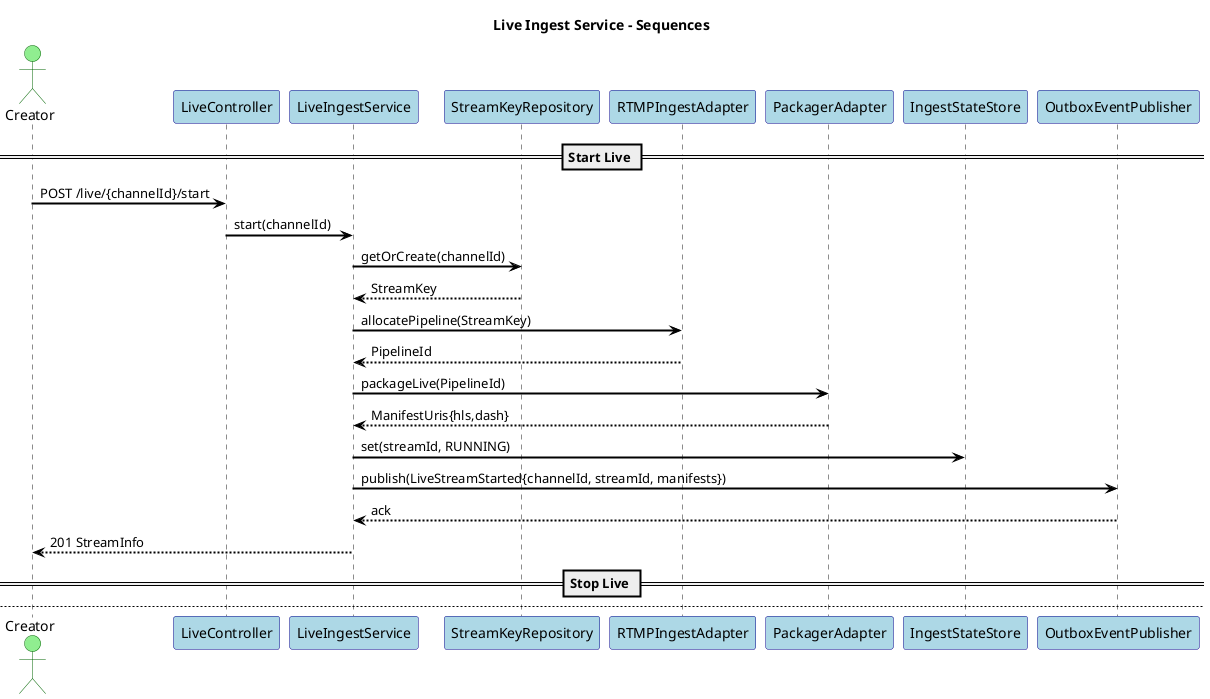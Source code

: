 @startuml
title Live Ingest Service - Sequences

skinparam shadowing false
skinparam fontName "Helvetica"
skinparam titleFontName "Helvetica"
skinparam legendFontName "Helvetica"
skinparam noteFontName "Helvetica"
skinparam backgroundColor white
skinparam participantBackgroundColor lightblue
skinparam participantBorderColor darkblue
skinparam actorBackgroundColor lightgreen
skinparam actorBorderColor darkgreen
skinparam arrowColor black
skinparam arrowThickness 2
skinparam sequenceArrowThickness 2
skinparam sequenceMessageAlignment left
skinparam sequenceReferenceBackgroundColor lightyellow
skinparam sequenceReferenceBorderColor black


actor Creator
participant "LiveController" as C
participant "LiveIngestService" as S
participant "StreamKeyRepository" as Keys
participant "RTMPIngestAdapter" as RTMP
participant "PackagerAdapter" as PKG
participant "IngestStateStore" as Store
participant "OutboxEventPublisher" as Outbox

== Start Live ==
Creator -> C: POST /live/{channelId}/start
C -> S: start(channelId)
S -> Keys: getOrCreate(channelId)
Keys --> S: StreamKey
S -> RTMP: allocatePipeline(StreamKey)
RTMP --> S: PipelineId
S -> PKG: packageLive(PipelineId)
PKG --> S: ManifestUris{hls,dash}
S -> Store: set(streamId, RUNNING)
S -> Outbox: publish(LiveStreamStarted{channelId, streamId, manifests})
Outbox --> S: ack
S --> Creator: 201 StreamInfo

== Stop Live ==
newpage Stop Live
Creator -> C: POST /live/{streamId}/stop
C -> S: stop(streamId)
S -> RTMP: releasePipeline(PipelineId)
S -> Store: set(streamId, STOPPED)
S -> Outbox: publish(LiveStreamEnded{streamId})
Outbox --> S: ack
S --> Creator: 204

@enduml
